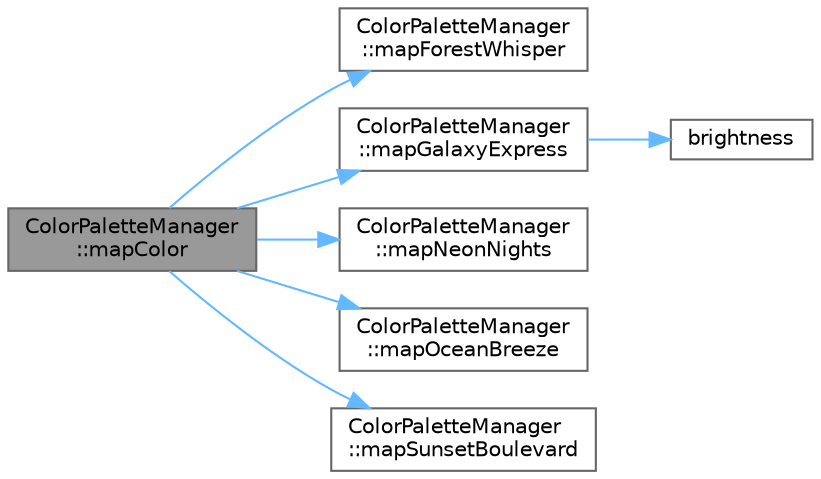 digraph "ColorPaletteManager::mapColor"
{
 // INTERACTIVE_SVG=YES
 // LATEX_PDF_SIZE
  bgcolor="transparent";
  edge [fontname=Helvetica,fontsize=10,labelfontname=Helvetica,labelfontsize=10];
  node [fontname=Helvetica,fontsize=10,shape=box,height=0.2,width=0.4];
  rankdir="LR";
  Node1 [id="Node000001",label="ColorPaletteManager\l::mapColor",height=0.2,width=0.4,color="gray40", fillcolor="grey60", style="filled", fontcolor="black",tooltip=" "];
  Node1 -> Node2 [id="edge1_Node000001_Node000002",color="steelblue1",style="solid",tooltip=" "];
  Node2 [id="Node000002",label="ColorPaletteManager\l::mapForestWhisper",height=0.2,width=0.4,color="grey40", fillcolor="white", style="filled",URL="$d0/d98/class_color_palette_manager_a4754d57dd5b00c520cb4e9b6344b9bc1.html#a4754d57dd5b00c520cb4e9b6344b9bc1",tooltip=" "];
  Node1 -> Node3 [id="edge2_Node000001_Node000003",color="steelblue1",style="solid",tooltip=" "];
  Node3 [id="Node000003",label="ColorPaletteManager\l::mapGalaxyExpress",height=0.2,width=0.4,color="grey40", fillcolor="white", style="filled",URL="$d0/d98/class_color_palette_manager_a9b3db62a230f626425e241ca9f08a3d0.html#a9b3db62a230f626425e241ca9f08a3d0",tooltip=" "];
  Node3 -> Node4 [id="edge3_Node000003_Node000004",color="steelblue1",style="solid",tooltip=" "];
  Node4 [id="Node000004",label="brightness",height=0.2,width=0.4,color="grey40", fillcolor="white", style="filled",URL="$d5/d77/_fx_noise_ring_8h_adee367b3de87ab20080cb7edd63f3c02.html#adee367b3de87ab20080cb7edd63f3c02",tooltip=" "];
  Node1 -> Node5 [id="edge4_Node000001_Node000005",color="steelblue1",style="solid",tooltip=" "];
  Node5 [id="Node000005",label="ColorPaletteManager\l::mapNeonNights",height=0.2,width=0.4,color="grey40", fillcolor="white", style="filled",URL="$d0/d98/class_color_palette_manager_ab418b2b0fcf911561593bed3fceee45a.html#ab418b2b0fcf911561593bed3fceee45a",tooltip=" "];
  Node1 -> Node6 [id="edge5_Node000001_Node000006",color="steelblue1",style="solid",tooltip=" "];
  Node6 [id="Node000006",label="ColorPaletteManager\l::mapOceanBreeze",height=0.2,width=0.4,color="grey40", fillcolor="white", style="filled",URL="$d0/d98/class_color_palette_manager_ad4418fbad41db98705a0e599a2e3d749.html#ad4418fbad41db98705a0e599a2e3d749",tooltip=" "];
  Node1 -> Node7 [id="edge6_Node000001_Node000007",color="steelblue1",style="solid",tooltip=" "];
  Node7 [id="Node000007",label="ColorPaletteManager\l::mapSunsetBoulevard",height=0.2,width=0.4,color="grey40", fillcolor="white", style="filled",URL="$d0/d98/class_color_palette_manager_a1c34ca4ad1acd789bd4a615c907061f0.html#a1c34ca4ad1acd789bd4a615c907061f0",tooltip=" "];
}
